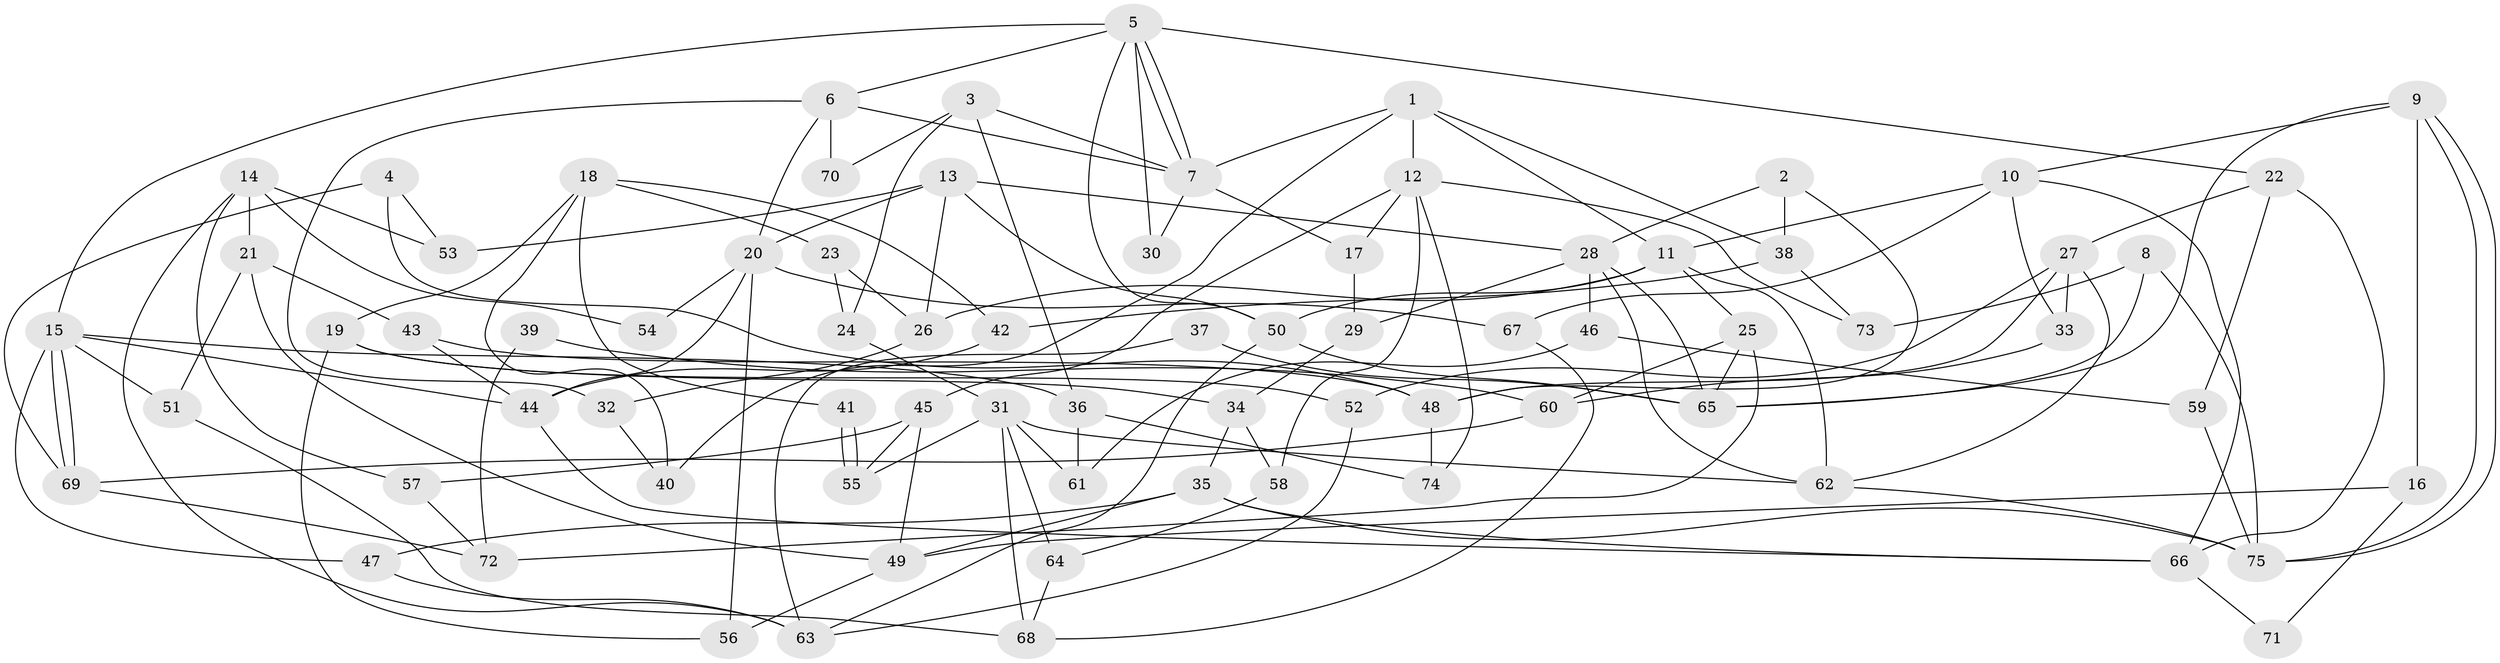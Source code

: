 // Generated by graph-tools (version 1.1) at 2025/26/03/09/25 03:26:12]
// undirected, 75 vertices, 150 edges
graph export_dot {
graph [start="1"]
  node [color=gray90,style=filled];
  1;
  2;
  3;
  4;
  5;
  6;
  7;
  8;
  9;
  10;
  11;
  12;
  13;
  14;
  15;
  16;
  17;
  18;
  19;
  20;
  21;
  22;
  23;
  24;
  25;
  26;
  27;
  28;
  29;
  30;
  31;
  32;
  33;
  34;
  35;
  36;
  37;
  38;
  39;
  40;
  41;
  42;
  43;
  44;
  45;
  46;
  47;
  48;
  49;
  50;
  51;
  52;
  53;
  54;
  55;
  56;
  57;
  58;
  59;
  60;
  61;
  62;
  63;
  64;
  65;
  66;
  67;
  68;
  69;
  70;
  71;
  72;
  73;
  74;
  75;
  1 -- 11;
  1 -- 38;
  1 -- 7;
  1 -- 12;
  1 -- 40;
  2 -- 48;
  2 -- 28;
  2 -- 38;
  3 -- 7;
  3 -- 36;
  3 -- 24;
  3 -- 70;
  4 -- 69;
  4 -- 53;
  4 -- 48;
  5 -- 7;
  5 -- 7;
  5 -- 50;
  5 -- 6;
  5 -- 15;
  5 -- 22;
  5 -- 30;
  6 -- 7;
  6 -- 20;
  6 -- 32;
  6 -- 70;
  7 -- 17;
  7 -- 30;
  8 -- 65;
  8 -- 75;
  8 -- 73;
  9 -- 75;
  9 -- 75;
  9 -- 10;
  9 -- 16;
  9 -- 65;
  10 -- 67;
  10 -- 66;
  10 -- 11;
  10 -- 33;
  11 -- 26;
  11 -- 25;
  11 -- 50;
  11 -- 62;
  12 -- 73;
  12 -- 17;
  12 -- 45;
  12 -- 58;
  12 -- 74;
  13 -- 50;
  13 -- 28;
  13 -- 20;
  13 -- 26;
  13 -- 53;
  14 -- 21;
  14 -- 63;
  14 -- 53;
  14 -- 54;
  14 -- 57;
  15 -- 69;
  15 -- 69;
  15 -- 36;
  15 -- 44;
  15 -- 47;
  15 -- 51;
  16 -- 49;
  16 -- 71;
  17 -- 29;
  18 -- 19;
  18 -- 40;
  18 -- 23;
  18 -- 41;
  18 -- 42;
  19 -- 56;
  19 -- 52;
  19 -- 34;
  20 -- 44;
  20 -- 54;
  20 -- 56;
  20 -- 67;
  21 -- 51;
  21 -- 49;
  21 -- 43;
  22 -- 27;
  22 -- 59;
  22 -- 66;
  23 -- 24;
  23 -- 26;
  24 -- 31;
  25 -- 65;
  25 -- 60;
  25 -- 72;
  26 -- 32;
  27 -- 62;
  27 -- 48;
  27 -- 33;
  27 -- 52;
  28 -- 62;
  28 -- 29;
  28 -- 46;
  28 -- 65;
  29 -- 34;
  31 -- 61;
  31 -- 55;
  31 -- 62;
  31 -- 64;
  31 -- 68;
  32 -- 40;
  33 -- 60;
  34 -- 35;
  34 -- 58;
  35 -- 75;
  35 -- 66;
  35 -- 47;
  35 -- 49;
  36 -- 74;
  36 -- 61;
  37 -- 63;
  37 -- 65;
  38 -- 42;
  38 -- 73;
  39 -- 72;
  39 -- 60;
  41 -- 55;
  41 -- 55;
  42 -- 44;
  43 -- 44;
  43 -- 48;
  44 -- 66;
  45 -- 57;
  45 -- 49;
  45 -- 55;
  46 -- 59;
  46 -- 61;
  47 -- 63;
  48 -- 74;
  49 -- 56;
  50 -- 65;
  50 -- 63;
  51 -- 68;
  52 -- 63;
  57 -- 72;
  58 -- 64;
  59 -- 75;
  60 -- 69;
  62 -- 75;
  64 -- 68;
  66 -- 71;
  67 -- 68;
  69 -- 72;
}
